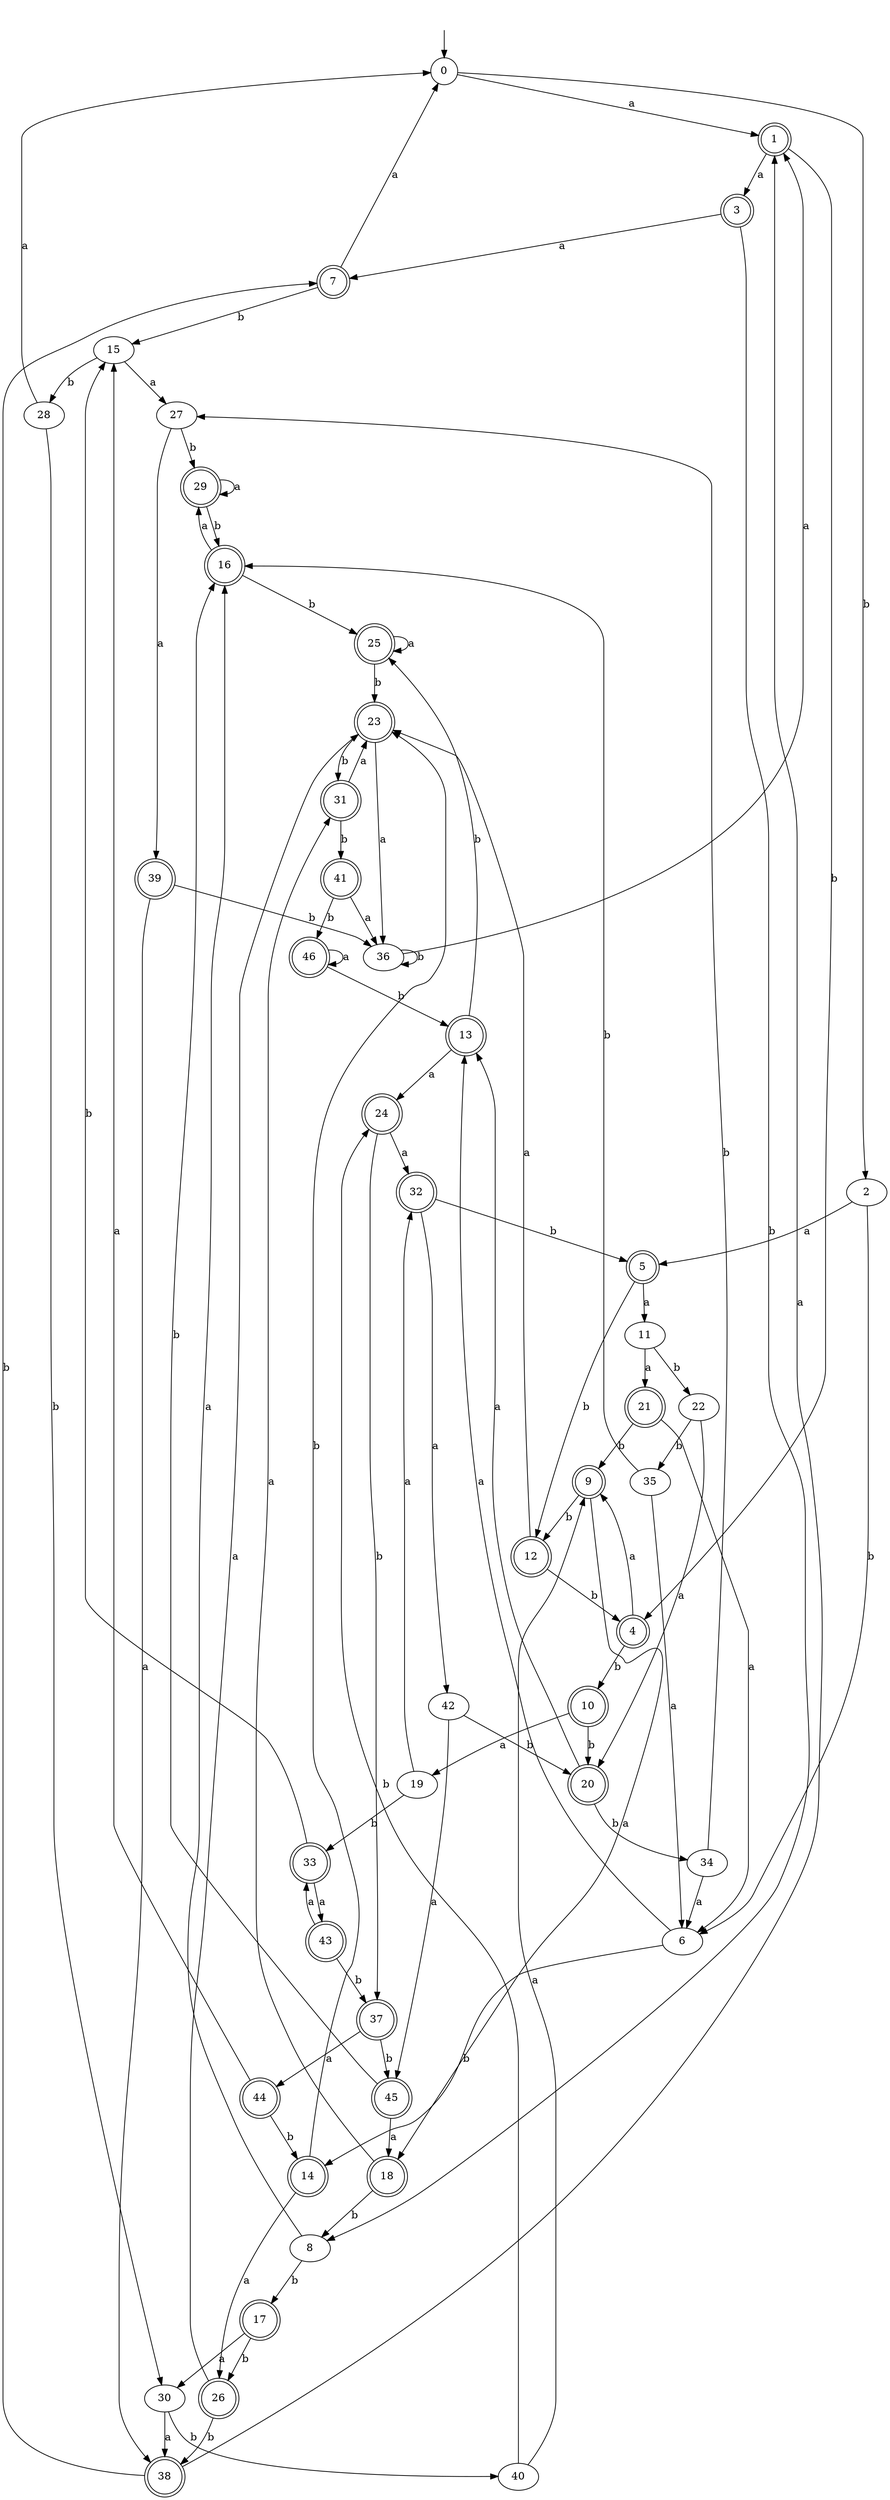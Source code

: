 digraph RandomDFA {
  __start0 [label="", shape=none];
  __start0 -> 0 [label=""];
  0 [shape=circle]
  0 -> 1 [label="a"]
  0 -> 2 [label="b"]
  1 [shape=doublecircle]
  1 -> 3 [label="a"]
  1 -> 4 [label="b"]
  2
  2 -> 5 [label="a"]
  2 -> 6 [label="b"]
  3 [shape=doublecircle]
  3 -> 7 [label="a"]
  3 -> 8 [label="b"]
  4 [shape=doublecircle]
  4 -> 9 [label="a"]
  4 -> 10 [label="b"]
  5 [shape=doublecircle]
  5 -> 11 [label="a"]
  5 -> 12 [label="b"]
  6
  6 -> 13 [label="a"]
  6 -> 14 [label="b"]
  7 [shape=doublecircle]
  7 -> 0 [label="a"]
  7 -> 15 [label="b"]
  8
  8 -> 16 [label="a"]
  8 -> 17 [label="b"]
  9 [shape=doublecircle]
  9 -> 18 [label="a"]
  9 -> 12 [label="b"]
  10 [shape=doublecircle]
  10 -> 19 [label="a"]
  10 -> 20 [label="b"]
  11
  11 -> 21 [label="a"]
  11 -> 22 [label="b"]
  12 [shape=doublecircle]
  12 -> 23 [label="a"]
  12 -> 4 [label="b"]
  13 [shape=doublecircle]
  13 -> 24 [label="a"]
  13 -> 25 [label="b"]
  14 [shape=doublecircle]
  14 -> 26 [label="a"]
  14 -> 23 [label="b"]
  15
  15 -> 27 [label="a"]
  15 -> 28 [label="b"]
  16 [shape=doublecircle]
  16 -> 29 [label="a"]
  16 -> 25 [label="b"]
  17 [shape=doublecircle]
  17 -> 30 [label="a"]
  17 -> 26 [label="b"]
  18 [shape=doublecircle]
  18 -> 31 [label="a"]
  18 -> 8 [label="b"]
  19
  19 -> 32 [label="a"]
  19 -> 33 [label="b"]
  20 [shape=doublecircle]
  20 -> 13 [label="a"]
  20 -> 34 [label="b"]
  21 [shape=doublecircle]
  21 -> 6 [label="a"]
  21 -> 9 [label="b"]
  22
  22 -> 20 [label="a"]
  22 -> 35 [label="b"]
  23 [shape=doublecircle]
  23 -> 36 [label="a"]
  23 -> 31 [label="b"]
  24 [shape=doublecircle]
  24 -> 32 [label="a"]
  24 -> 37 [label="b"]
  25 [shape=doublecircle]
  25 -> 25 [label="a"]
  25 -> 23 [label="b"]
  26 [shape=doublecircle]
  26 -> 23 [label="a"]
  26 -> 38 [label="b"]
  27
  27 -> 39 [label="a"]
  27 -> 29 [label="b"]
  28
  28 -> 0 [label="a"]
  28 -> 30 [label="b"]
  29 [shape=doublecircle]
  29 -> 29 [label="a"]
  29 -> 16 [label="b"]
  30
  30 -> 38 [label="a"]
  30 -> 40 [label="b"]
  31 [shape=doublecircle]
  31 -> 23 [label="a"]
  31 -> 41 [label="b"]
  32 [shape=doublecircle]
  32 -> 42 [label="a"]
  32 -> 5 [label="b"]
  33 [shape=doublecircle]
  33 -> 43 [label="a"]
  33 -> 15 [label="b"]
  34
  34 -> 6 [label="a"]
  34 -> 27 [label="b"]
  35
  35 -> 6 [label="a"]
  35 -> 16 [label="b"]
  36
  36 -> 1 [label="a"]
  36 -> 36 [label="b"]
  37 [shape=doublecircle]
  37 -> 44 [label="a"]
  37 -> 45 [label="b"]
  38 [shape=doublecircle]
  38 -> 1 [label="a"]
  38 -> 7 [label="b"]
  39 [shape=doublecircle]
  39 -> 38 [label="a"]
  39 -> 36 [label="b"]
  40
  40 -> 9 [label="a"]
  40 -> 24 [label="b"]
  41 [shape=doublecircle]
  41 -> 36 [label="a"]
  41 -> 46 [label="b"]
  42
  42 -> 45 [label="a"]
  42 -> 20 [label="b"]
  43 [shape=doublecircle]
  43 -> 33 [label="a"]
  43 -> 37 [label="b"]
  44 [shape=doublecircle]
  44 -> 15 [label="a"]
  44 -> 14 [label="b"]
  45 [shape=doublecircle]
  45 -> 18 [label="a"]
  45 -> 16 [label="b"]
  46 [shape=doublecircle]
  46 -> 46 [label="a"]
  46 -> 13 [label="b"]
}
